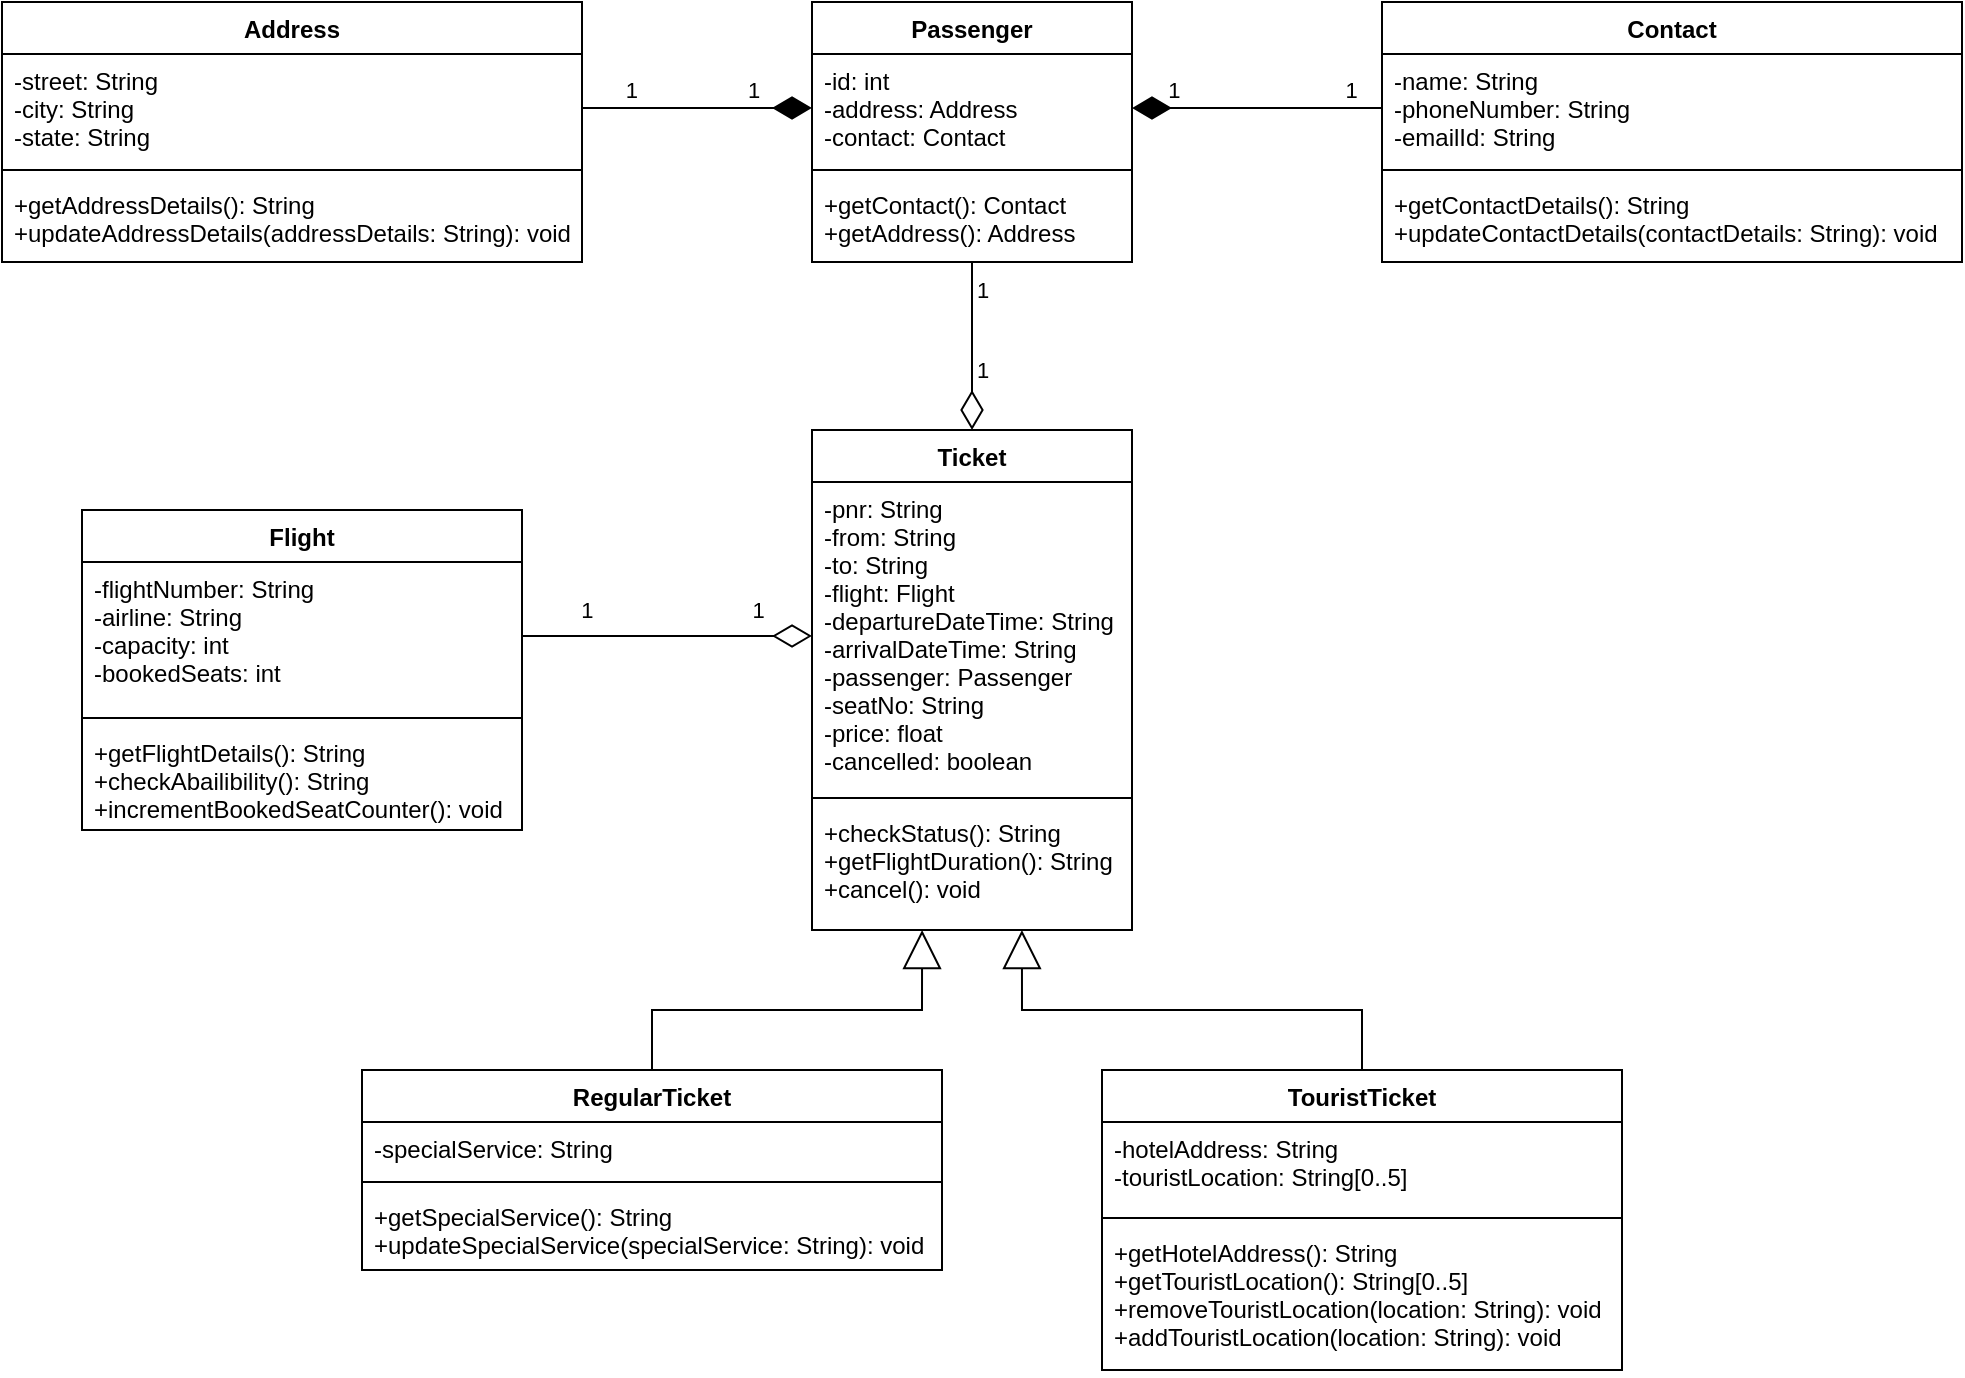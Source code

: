 <mxfile version="15.0.6" type="device"><diagram id="6_N94_05IAWeCnqFGY9v" name="Page-1"><mxGraphModel dx="1674" dy="490" grid="1" gridSize="10" guides="1" tooltips="1" connect="1" arrows="1" fold="1" page="1" pageScale="1" pageWidth="850" pageHeight="1100" math="0" shadow="0"><root><mxCell id="0"/><mxCell id="1" parent="0"/><mxCell id="QEuGTQLFcwZ--dqGqzsZ-1" value="Address" style="swimlane;fontStyle=1;align=center;verticalAlign=top;childLayout=stackLayout;horizontal=1;startSize=26;horizontalStack=0;resizeParent=1;resizeParentMax=0;resizeLast=0;collapsible=1;marginBottom=0;" vertex="1" parent="1"><mxGeometry x="-60" y="46" width="290" height="130" as="geometry"/></mxCell><mxCell id="QEuGTQLFcwZ--dqGqzsZ-2" value="-street: String&#10;-city: String&#10;-state: String" style="text;strokeColor=none;fillColor=none;align=left;verticalAlign=top;spacingLeft=4;spacingRight=4;overflow=hidden;rotatable=0;points=[[0,0.5],[1,0.5]];portConstraint=eastwest;" vertex="1" parent="QEuGTQLFcwZ--dqGqzsZ-1"><mxGeometry y="26" width="290" height="54" as="geometry"/></mxCell><mxCell id="QEuGTQLFcwZ--dqGqzsZ-3" value="" style="line;strokeWidth=1;fillColor=none;align=left;verticalAlign=middle;spacingTop=-1;spacingLeft=3;spacingRight=3;rotatable=0;labelPosition=right;points=[];portConstraint=eastwest;" vertex="1" parent="QEuGTQLFcwZ--dqGqzsZ-1"><mxGeometry y="80" width="290" height="8" as="geometry"/></mxCell><mxCell id="QEuGTQLFcwZ--dqGqzsZ-4" value="+getAddressDetails(): String&#10;+updateAddressDetails(addressDetails: String): void" style="text;strokeColor=none;fillColor=none;align=left;verticalAlign=top;spacingLeft=4;spacingRight=4;overflow=hidden;rotatable=0;points=[[0,0.5],[1,0.5]];portConstraint=eastwest;" vertex="1" parent="QEuGTQLFcwZ--dqGqzsZ-1"><mxGeometry y="88" width="290" height="42" as="geometry"/></mxCell><mxCell id="QEuGTQLFcwZ--dqGqzsZ-5" value="Contact" style="swimlane;fontStyle=1;align=center;verticalAlign=top;childLayout=stackLayout;horizontal=1;startSize=26;horizontalStack=0;resizeParent=1;resizeParentMax=0;resizeLast=0;collapsible=1;marginBottom=0;" vertex="1" parent="1"><mxGeometry x="630" y="46" width="290" height="130" as="geometry"/></mxCell><mxCell id="QEuGTQLFcwZ--dqGqzsZ-6" value="-name: String&#10;-phoneNumber: String&#10;-emailId: String" style="text;strokeColor=none;fillColor=none;align=left;verticalAlign=top;spacingLeft=4;spacingRight=4;overflow=hidden;rotatable=0;points=[[0,0.5],[1,0.5]];portConstraint=eastwest;" vertex="1" parent="QEuGTQLFcwZ--dqGqzsZ-5"><mxGeometry y="26" width="290" height="54" as="geometry"/></mxCell><mxCell id="QEuGTQLFcwZ--dqGqzsZ-7" value="" style="line;strokeWidth=1;fillColor=none;align=left;verticalAlign=middle;spacingTop=-1;spacingLeft=3;spacingRight=3;rotatable=0;labelPosition=right;points=[];portConstraint=eastwest;" vertex="1" parent="QEuGTQLFcwZ--dqGqzsZ-5"><mxGeometry y="80" width="290" height="8" as="geometry"/></mxCell><mxCell id="QEuGTQLFcwZ--dqGqzsZ-8" value="+getContactDetails(): String&#10;+updateContactDetails(contactDetails: String): void" style="text;strokeColor=none;fillColor=none;align=left;verticalAlign=top;spacingLeft=4;spacingRight=4;overflow=hidden;rotatable=0;points=[[0,0.5],[1,0.5]];portConstraint=eastwest;" vertex="1" parent="QEuGTQLFcwZ--dqGqzsZ-5"><mxGeometry y="88" width="290" height="42" as="geometry"/></mxCell><mxCell id="QEuGTQLFcwZ--dqGqzsZ-9" value="Ticket" style="swimlane;fontStyle=1;align=center;verticalAlign=top;childLayout=stackLayout;horizontal=1;startSize=26;horizontalStack=0;resizeParent=1;resizeParentMax=0;resizeLast=0;collapsible=1;marginBottom=0;" vertex="1" parent="1"><mxGeometry x="345" y="260" width="160" height="250" as="geometry"/></mxCell><mxCell id="QEuGTQLFcwZ--dqGqzsZ-10" value="-pnr: String&#10;-from: String&#10;-to: String&#10;-flight: Flight&#10;-departureDateTime: String&#10;-arrivalDateTime: String&#10;-passenger: Passenger&#10;-seatNo: String&#10;-price: float&#10;-cancelled: boolean" style="text;strokeColor=none;fillColor=none;align=left;verticalAlign=top;spacingLeft=4;spacingRight=4;overflow=hidden;rotatable=0;points=[[0,0.5],[1,0.5]];portConstraint=eastwest;" vertex="1" parent="QEuGTQLFcwZ--dqGqzsZ-9"><mxGeometry y="26" width="160" height="154" as="geometry"/></mxCell><mxCell id="QEuGTQLFcwZ--dqGqzsZ-11" value="" style="line;strokeWidth=1;fillColor=none;align=left;verticalAlign=middle;spacingTop=-1;spacingLeft=3;spacingRight=3;rotatable=0;labelPosition=right;points=[];portConstraint=eastwest;" vertex="1" parent="QEuGTQLFcwZ--dqGqzsZ-9"><mxGeometry y="180" width="160" height="8" as="geometry"/></mxCell><mxCell id="QEuGTQLFcwZ--dqGqzsZ-12" value="+checkStatus(): String&#10;+getFlightDuration(): String&#10;+cancel(): void" style="text;strokeColor=none;fillColor=none;align=left;verticalAlign=top;spacingLeft=4;spacingRight=4;overflow=hidden;rotatable=0;points=[[0,0.5],[1,0.5]];portConstraint=eastwest;" vertex="1" parent="QEuGTQLFcwZ--dqGqzsZ-9"><mxGeometry y="188" width="160" height="62" as="geometry"/></mxCell><mxCell id="QEuGTQLFcwZ--dqGqzsZ-13" value="Flight" style="swimlane;fontStyle=1;align=center;verticalAlign=top;childLayout=stackLayout;horizontal=1;startSize=26;horizontalStack=0;resizeParent=1;resizeParentMax=0;resizeLast=0;collapsible=1;marginBottom=0;" vertex="1" parent="1"><mxGeometry x="-20" y="300" width="220" height="160" as="geometry"/></mxCell><mxCell id="QEuGTQLFcwZ--dqGqzsZ-14" value="-flightNumber: String&#10;-airline: String&#10;-capacity: int&#10;-bookedSeats: int" style="text;strokeColor=none;fillColor=none;align=left;verticalAlign=top;spacingLeft=4;spacingRight=4;overflow=hidden;rotatable=0;points=[[0,0.5],[1,0.5]];portConstraint=eastwest;" vertex="1" parent="QEuGTQLFcwZ--dqGqzsZ-13"><mxGeometry y="26" width="220" height="74" as="geometry"/></mxCell><mxCell id="QEuGTQLFcwZ--dqGqzsZ-15" value="" style="line;strokeWidth=1;fillColor=none;align=left;verticalAlign=middle;spacingTop=-1;spacingLeft=3;spacingRight=3;rotatable=0;labelPosition=right;points=[];portConstraint=eastwest;" vertex="1" parent="QEuGTQLFcwZ--dqGqzsZ-13"><mxGeometry y="100" width="220" height="8" as="geometry"/></mxCell><mxCell id="QEuGTQLFcwZ--dqGqzsZ-16" value="+getFlightDetails(): String&#10;+checkAbailibility(): String&#10;+incrementBookedSeatCounter(): void" style="text;strokeColor=none;fillColor=none;align=left;verticalAlign=top;spacingLeft=4;spacingRight=4;overflow=hidden;rotatable=0;points=[[0,0.5],[1,0.5]];portConstraint=eastwest;" vertex="1" parent="QEuGTQLFcwZ--dqGqzsZ-13"><mxGeometry y="108" width="220" height="52" as="geometry"/></mxCell><mxCell id="QEuGTQLFcwZ--dqGqzsZ-35" style="edgeStyle=orthogonalEdgeStyle;rounded=0;orthogonalLoop=1;jettySize=auto;html=1;entryX=0.344;entryY=1;entryDx=0;entryDy=0;entryPerimeter=0;startArrow=none;startFill=0;endArrow=block;endFill=0;startSize=6;endSize=17;targetPerimeterSpacing=0;strokeWidth=1;" edge="1" parent="1" source="QEuGTQLFcwZ--dqGqzsZ-17" target="QEuGTQLFcwZ--dqGqzsZ-12"><mxGeometry relative="1" as="geometry"/></mxCell><mxCell id="QEuGTQLFcwZ--dqGqzsZ-17" value="RegularTicket" style="swimlane;fontStyle=1;align=center;verticalAlign=top;childLayout=stackLayout;horizontal=1;startSize=26;horizontalStack=0;resizeParent=1;resizeParentMax=0;resizeLast=0;collapsible=1;marginBottom=0;" vertex="1" parent="1"><mxGeometry x="120" y="580" width="290" height="100" as="geometry"/></mxCell><mxCell id="QEuGTQLFcwZ--dqGqzsZ-18" value="-specialService: String" style="text;strokeColor=none;fillColor=none;align=left;verticalAlign=top;spacingLeft=4;spacingRight=4;overflow=hidden;rotatable=0;points=[[0,0.5],[1,0.5]];portConstraint=eastwest;" vertex="1" parent="QEuGTQLFcwZ--dqGqzsZ-17"><mxGeometry y="26" width="290" height="26" as="geometry"/></mxCell><mxCell id="QEuGTQLFcwZ--dqGqzsZ-19" value="" style="line;strokeWidth=1;fillColor=none;align=left;verticalAlign=middle;spacingTop=-1;spacingLeft=3;spacingRight=3;rotatable=0;labelPosition=right;points=[];portConstraint=eastwest;" vertex="1" parent="QEuGTQLFcwZ--dqGqzsZ-17"><mxGeometry y="52" width="290" height="8" as="geometry"/></mxCell><mxCell id="QEuGTQLFcwZ--dqGqzsZ-20" value="+getSpecialService(): String&#10;+updateSpecialService(specialService: String): void" style="text;strokeColor=none;fillColor=none;align=left;verticalAlign=top;spacingLeft=4;spacingRight=4;overflow=hidden;rotatable=0;points=[[0,0.5],[1,0.5]];portConstraint=eastwest;" vertex="1" parent="QEuGTQLFcwZ--dqGqzsZ-17"><mxGeometry y="60" width="290" height="40" as="geometry"/></mxCell><mxCell id="QEuGTQLFcwZ--dqGqzsZ-36" style="edgeStyle=orthogonalEdgeStyle;rounded=0;orthogonalLoop=1;jettySize=auto;html=1;entryX=0.656;entryY=1;entryDx=0;entryDy=0;entryPerimeter=0;startArrow=none;startFill=0;endArrow=block;endFill=0;startSize=6;endSize=17;targetPerimeterSpacing=0;strokeWidth=1;" edge="1" parent="1" source="QEuGTQLFcwZ--dqGqzsZ-21" target="QEuGTQLFcwZ--dqGqzsZ-12"><mxGeometry relative="1" as="geometry"/></mxCell><mxCell id="QEuGTQLFcwZ--dqGqzsZ-21" value="TouristTicket" style="swimlane;fontStyle=1;align=center;verticalAlign=top;childLayout=stackLayout;horizontal=1;startSize=26;horizontalStack=0;resizeParent=1;resizeParentMax=0;resizeLast=0;collapsible=1;marginBottom=0;" vertex="1" parent="1"><mxGeometry x="490" y="580" width="260" height="150" as="geometry"/></mxCell><mxCell id="QEuGTQLFcwZ--dqGqzsZ-22" value="-hotelAddress: String&#10;-touristLocation: String[0..5]" style="text;strokeColor=none;fillColor=none;align=left;verticalAlign=top;spacingLeft=4;spacingRight=4;overflow=hidden;rotatable=0;points=[[0,0.5],[1,0.5]];portConstraint=eastwest;" vertex="1" parent="QEuGTQLFcwZ--dqGqzsZ-21"><mxGeometry y="26" width="260" height="44" as="geometry"/></mxCell><mxCell id="QEuGTQLFcwZ--dqGqzsZ-23" value="" style="line;strokeWidth=1;fillColor=none;align=left;verticalAlign=middle;spacingTop=-1;spacingLeft=3;spacingRight=3;rotatable=0;labelPosition=right;points=[];portConstraint=eastwest;" vertex="1" parent="QEuGTQLFcwZ--dqGqzsZ-21"><mxGeometry y="70" width="260" height="8" as="geometry"/></mxCell><mxCell id="QEuGTQLFcwZ--dqGqzsZ-24" value="+getHotelAddress(): String&#10;+getTouristLocation(): String[0..5]&#10;+removeTouristLocation(location: String): void&#10;+addTouristLocation(location: String): void" style="text;strokeColor=none;fillColor=none;align=left;verticalAlign=top;spacingLeft=4;spacingRight=4;overflow=hidden;rotatable=0;points=[[0,0.5],[1,0.5]];portConstraint=eastwest;" vertex="1" parent="QEuGTQLFcwZ--dqGqzsZ-21"><mxGeometry y="78" width="260" height="72" as="geometry"/></mxCell><mxCell id="QEuGTQLFcwZ--dqGqzsZ-31" value="1&lt;br&gt;&lt;br&gt;&lt;br&gt;1" style="edgeStyle=orthogonalEdgeStyle;rounded=0;orthogonalLoop=1;jettySize=auto;html=1;entryX=0.5;entryY=0;entryDx=0;entryDy=0;startArrow=none;startFill=0;endArrow=diamondThin;endFill=0;startSize=6;endSize=17;targetPerimeterSpacing=0;strokeWidth=1;" edge="1" parent="1" source="QEuGTQLFcwZ--dqGqzsZ-25" target="QEuGTQLFcwZ--dqGqzsZ-9"><mxGeometry x="-0.191" y="5" relative="1" as="geometry"><mxPoint as="offset"/></mxGeometry></mxCell><mxCell id="QEuGTQLFcwZ--dqGqzsZ-25" value="Passenger" style="swimlane;fontStyle=1;align=center;verticalAlign=top;childLayout=stackLayout;horizontal=1;startSize=26;horizontalStack=0;resizeParent=1;resizeParentMax=0;resizeLast=0;collapsible=1;marginBottom=0;" vertex="1" parent="1"><mxGeometry x="345" y="46" width="160" height="130" as="geometry"/></mxCell><mxCell id="QEuGTQLFcwZ--dqGqzsZ-26" value="-id: int&#10;-address: Address&#10;-contact: Contact" style="text;strokeColor=none;fillColor=none;align=left;verticalAlign=top;spacingLeft=4;spacingRight=4;overflow=hidden;rotatable=0;points=[[0,0.5],[1,0.5]];portConstraint=eastwest;" vertex="1" parent="QEuGTQLFcwZ--dqGqzsZ-25"><mxGeometry y="26" width="160" height="54" as="geometry"/></mxCell><mxCell id="QEuGTQLFcwZ--dqGqzsZ-27" value="" style="line;strokeWidth=1;fillColor=none;align=left;verticalAlign=middle;spacingTop=-1;spacingLeft=3;spacingRight=3;rotatable=0;labelPosition=right;points=[];portConstraint=eastwest;" vertex="1" parent="QEuGTQLFcwZ--dqGqzsZ-25"><mxGeometry y="80" width="160" height="8" as="geometry"/></mxCell><mxCell id="QEuGTQLFcwZ--dqGqzsZ-28" value="+getContact(): Contact&#10;+getAddress(): Address" style="text;strokeColor=none;fillColor=none;align=left;verticalAlign=top;spacingLeft=4;spacingRight=4;overflow=hidden;rotatable=0;points=[[0,0.5],[1,0.5]];portConstraint=eastwest;" vertex="1" parent="QEuGTQLFcwZ--dqGqzsZ-25"><mxGeometry y="88" width="160" height="42" as="geometry"/></mxCell><mxCell id="QEuGTQLFcwZ--dqGqzsZ-29" value="1&amp;nbsp; &amp;nbsp; &amp;nbsp; &amp;nbsp; &amp;nbsp; &amp;nbsp; &amp;nbsp; &amp;nbsp; &amp;nbsp; &amp;nbsp; &amp;nbsp; &amp;nbsp; &amp;nbsp; &amp;nbsp;1" style="edgeStyle=orthogonalEdgeStyle;rounded=0;orthogonalLoop=1;jettySize=auto;html=1;exitX=0;exitY=0.5;exitDx=0;exitDy=0;entryX=1;entryY=0.5;entryDx=0;entryDy=0;endArrow=diamondThin;endFill=1;strokeWidth=1;endSize=17;" edge="1" parent="1" source="QEuGTQLFcwZ--dqGqzsZ-6" target="QEuGTQLFcwZ--dqGqzsZ-26"><mxGeometry x="-0.04" y="-9" relative="1" as="geometry"><mxPoint as="offset"/></mxGeometry></mxCell><mxCell id="QEuGTQLFcwZ--dqGqzsZ-30" value="1&amp;nbsp; &amp;nbsp; &amp;nbsp; &amp;nbsp; &amp;nbsp; &amp;nbsp; &amp;nbsp; &amp;nbsp; &amp;nbsp; 1" style="edgeStyle=orthogonalEdgeStyle;rounded=0;orthogonalLoop=1;jettySize=auto;html=1;exitX=0;exitY=0.5;exitDx=0;exitDy=0;entryX=1;entryY=0.5;entryDx=0;entryDy=0;endArrow=none;endFill=0;startArrow=diamondThin;startFill=1;strokeWidth=1;endSize=6;targetPerimeterSpacing=0;startSize=17;" edge="1" parent="1" source="QEuGTQLFcwZ--dqGqzsZ-26" target="QEuGTQLFcwZ--dqGqzsZ-2"><mxGeometry x="0.048" y="-9" relative="1" as="geometry"><mxPoint as="offset"/></mxGeometry></mxCell><mxCell id="QEuGTQLFcwZ--dqGqzsZ-33" value="1&amp;nbsp; &amp;nbsp; &amp;nbsp; &amp;nbsp; &amp;nbsp; &amp;nbsp; &amp;nbsp; &amp;nbsp; &amp;nbsp; &amp;nbsp; &amp;nbsp; &amp;nbsp; &amp;nbsp; 1" style="edgeStyle=orthogonalEdgeStyle;rounded=0;orthogonalLoop=1;jettySize=auto;html=1;exitX=1;exitY=0.5;exitDx=0;exitDy=0;entryX=0;entryY=0.5;entryDx=0;entryDy=0;startArrow=none;startFill=0;endArrow=diamondThin;endFill=0;startSize=6;endSize=17;targetPerimeterSpacing=0;strokeWidth=1;" edge="1" parent="1" source="QEuGTQLFcwZ--dqGqzsZ-14" target="QEuGTQLFcwZ--dqGqzsZ-10"><mxGeometry x="0.032" y="13" relative="1" as="geometry"><mxPoint as="offset"/></mxGeometry></mxCell></root></mxGraphModel></diagram></mxfile>
